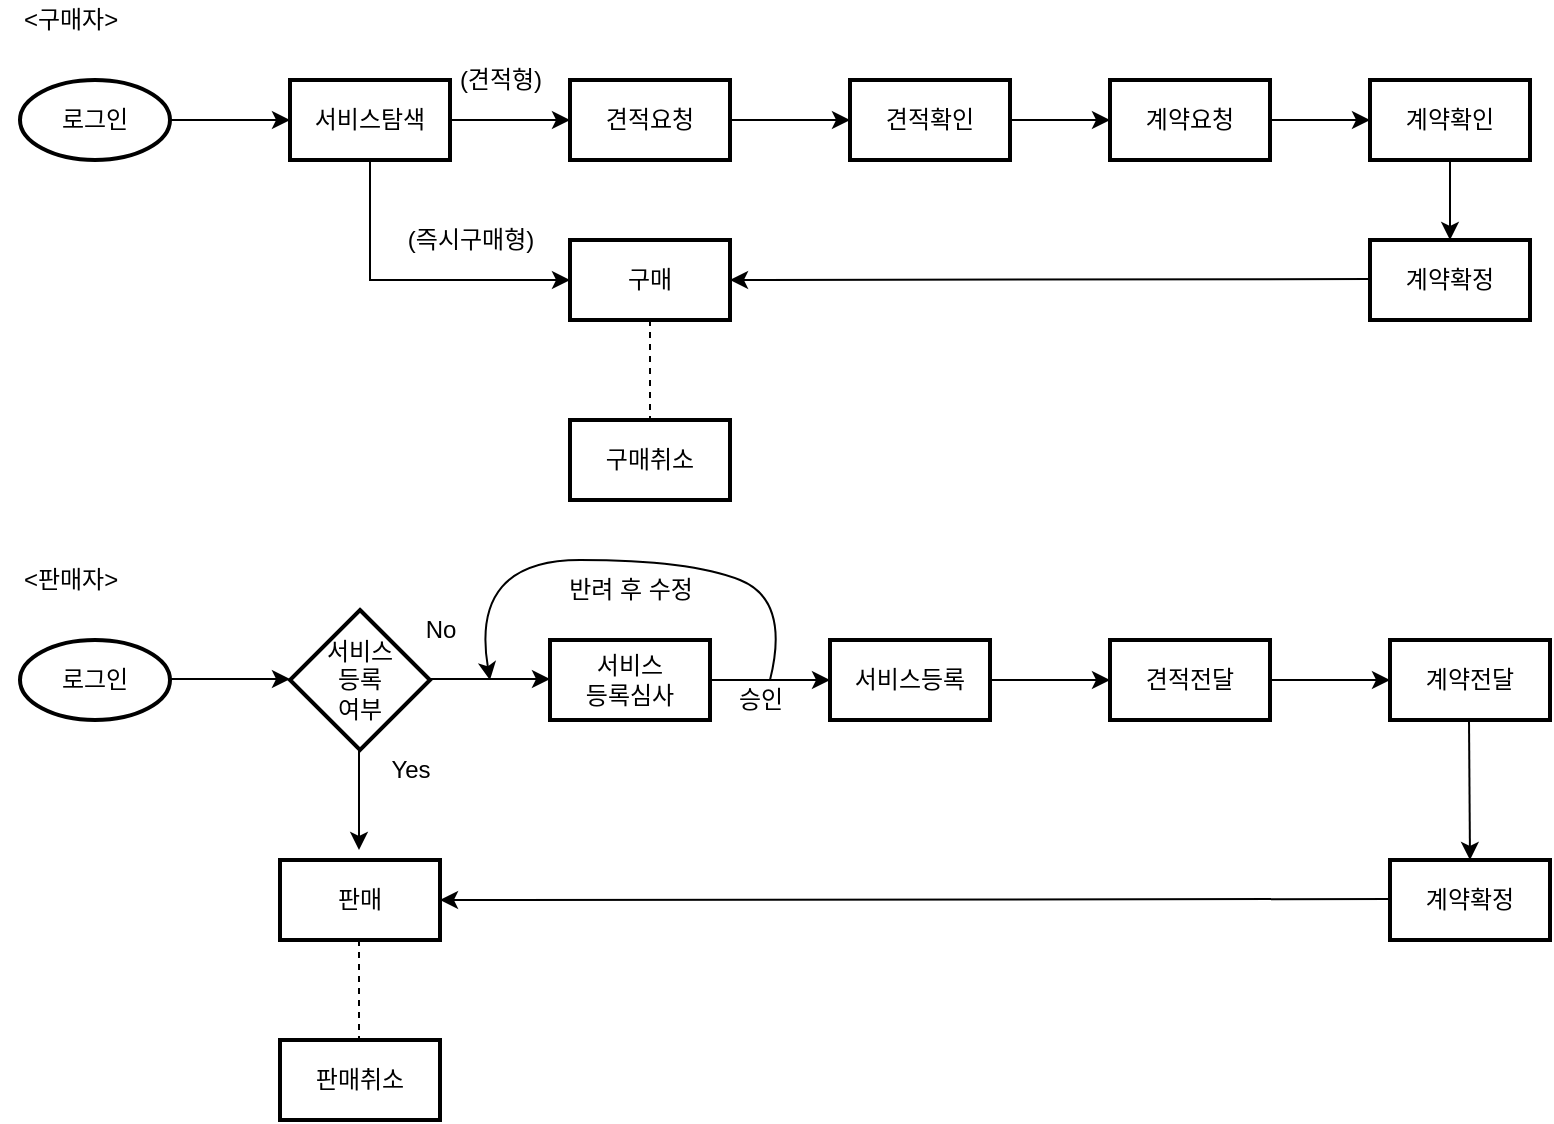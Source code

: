 <mxfile version="14.9.6" type="github">
  <diagram id="M5aYpJr7jo9P90h-YWN0" name="Page-1">
    <mxGraphModel dx="1038" dy="588" grid="1" gridSize="10" guides="1" tooltips="1" connect="1" arrows="1" fold="1" page="1" pageScale="1" pageWidth="827" pageHeight="1169" math="0" shadow="0">
      <root>
        <mxCell id="0" />
        <mxCell id="1" parent="0" />
        <mxCell id="rSPQiEW2BWppoo7q48J1-1" value="&amp;lt;구매자&amp;gt;" style="text;html=1;resizable=0;autosize=1;align=center;verticalAlign=middle;points=[];fillColor=none;strokeColor=none;rounded=0;" vertex="1" parent="1">
          <mxGeometry x="5" y="20" width="70" height="20" as="geometry" />
        </mxCell>
        <mxCell id="rSPQiEW2BWppoo7q48J1-2" value="&amp;lt;판매자&amp;gt;" style="text;html=1;resizable=0;autosize=1;align=center;verticalAlign=middle;points=[];fillColor=none;strokeColor=none;rounded=0;" vertex="1" parent="1">
          <mxGeometry x="5" y="300" width="70" height="20" as="geometry" />
        </mxCell>
        <mxCell id="rSPQiEW2BWppoo7q48J1-5" value="" style="edgeStyle=orthogonalEdgeStyle;rounded=0;orthogonalLoop=1;jettySize=auto;html=1;" edge="1" parent="1" source="rSPQiEW2BWppoo7q48J1-3" target="rSPQiEW2BWppoo7q48J1-4">
          <mxGeometry relative="1" as="geometry" />
        </mxCell>
        <mxCell id="rSPQiEW2BWppoo7q48J1-3" value="로그인" style="strokeWidth=2;html=1;shape=mxgraph.flowchart.start_1;whiteSpace=wrap;" vertex="1" parent="1">
          <mxGeometry x="15" y="60" width="75" height="40" as="geometry" />
        </mxCell>
        <mxCell id="rSPQiEW2BWppoo7q48J1-9" value="" style="edgeStyle=orthogonalEdgeStyle;rounded=0;orthogonalLoop=1;jettySize=auto;html=1;" edge="1" parent="1" source="rSPQiEW2BWppoo7q48J1-4">
          <mxGeometry relative="1" as="geometry">
            <mxPoint x="290" y="80" as="targetPoint" />
          </mxGeometry>
        </mxCell>
        <mxCell id="rSPQiEW2BWppoo7q48J1-11" value="" style="edgeStyle=orthogonalEdgeStyle;rounded=0;orthogonalLoop=1;jettySize=auto;html=1;entryX=0;entryY=0.5;entryDx=0;entryDy=0;" edge="1" parent="1" source="rSPQiEW2BWppoo7q48J1-4" target="rSPQiEW2BWppoo7q48J1-12">
          <mxGeometry relative="1" as="geometry">
            <mxPoint x="280" y="160" as="targetPoint" />
            <Array as="points">
              <mxPoint x="190" y="160" />
            </Array>
          </mxGeometry>
        </mxCell>
        <mxCell id="rSPQiEW2BWppoo7q48J1-4" value="서비스탐색" style="whiteSpace=wrap;html=1;strokeWidth=2;" vertex="1" parent="1">
          <mxGeometry x="150" y="60" width="80" height="40" as="geometry" />
        </mxCell>
        <mxCell id="rSPQiEW2BWppoo7q48J1-14" value="" style="edgeStyle=orthogonalEdgeStyle;rounded=0;orthogonalLoop=1;jettySize=auto;html=1;" edge="1" parent="1" source="rSPQiEW2BWppoo7q48J1-8">
          <mxGeometry relative="1" as="geometry">
            <mxPoint x="430" y="80" as="targetPoint" />
          </mxGeometry>
        </mxCell>
        <mxCell id="rSPQiEW2BWppoo7q48J1-8" value="견적요청" style="whiteSpace=wrap;html=1;strokeWidth=2;" vertex="1" parent="1">
          <mxGeometry x="290" y="60" width="80" height="40" as="geometry" />
        </mxCell>
        <mxCell id="rSPQiEW2BWppoo7q48J1-12" value="구매" style="whiteSpace=wrap;html=1;strokeWidth=2;" vertex="1" parent="1">
          <mxGeometry x="290" y="140" width="80" height="40" as="geometry" />
        </mxCell>
        <mxCell id="rSPQiEW2BWppoo7q48J1-16" value="" style="edgeStyle=orthogonalEdgeStyle;rounded=0;orthogonalLoop=1;jettySize=auto;html=1;" edge="1" parent="1" source="rSPQiEW2BWppoo7q48J1-13" target="rSPQiEW2BWppoo7q48J1-15">
          <mxGeometry relative="1" as="geometry" />
        </mxCell>
        <mxCell id="rSPQiEW2BWppoo7q48J1-13" value="견적확인" style="whiteSpace=wrap;html=1;strokeWidth=2;" vertex="1" parent="1">
          <mxGeometry x="430" y="60" width="80" height="40" as="geometry" />
        </mxCell>
        <mxCell id="rSPQiEW2BWppoo7q48J1-18" value="" style="edgeStyle=orthogonalEdgeStyle;rounded=0;orthogonalLoop=1;jettySize=auto;html=1;" edge="1" parent="1" source="rSPQiEW2BWppoo7q48J1-15" target="rSPQiEW2BWppoo7q48J1-17">
          <mxGeometry relative="1" as="geometry" />
        </mxCell>
        <mxCell id="rSPQiEW2BWppoo7q48J1-15" value="계약요청" style="whiteSpace=wrap;html=1;strokeWidth=2;" vertex="1" parent="1">
          <mxGeometry x="560" y="60" width="80" height="40" as="geometry" />
        </mxCell>
        <mxCell id="rSPQiEW2BWppoo7q48J1-22" value="" style="edgeStyle=orthogonalEdgeStyle;rounded=0;orthogonalLoop=1;jettySize=auto;html=1;" edge="1" parent="1" source="rSPQiEW2BWppoo7q48J1-17" target="rSPQiEW2BWppoo7q48J1-21">
          <mxGeometry relative="1" as="geometry" />
        </mxCell>
        <mxCell id="rSPQiEW2BWppoo7q48J1-17" value="계약확인" style="whiteSpace=wrap;html=1;strokeWidth=2;" vertex="1" parent="1">
          <mxGeometry x="690" y="60" width="80" height="40" as="geometry" />
        </mxCell>
        <mxCell id="rSPQiEW2BWppoo7q48J1-19" value="(견적형)" style="text;html=1;resizable=0;autosize=1;align=center;verticalAlign=middle;points=[];fillColor=none;strokeColor=none;rounded=0;" vertex="1" parent="1">
          <mxGeometry x="225" y="50" width="60" height="20" as="geometry" />
        </mxCell>
        <mxCell id="rSPQiEW2BWppoo7q48J1-20" value="(즉시구매형)" style="text;html=1;resizable=0;autosize=1;align=center;verticalAlign=middle;points=[];fillColor=none;strokeColor=none;rounded=0;" vertex="1" parent="1">
          <mxGeometry x="200" y="130" width="80" height="20" as="geometry" />
        </mxCell>
        <mxCell id="rSPQiEW2BWppoo7q48J1-21" value="계약확정" style="whiteSpace=wrap;html=1;strokeWidth=2;" vertex="1" parent="1">
          <mxGeometry x="690" y="140" width="80" height="40" as="geometry" />
        </mxCell>
        <mxCell id="rSPQiEW2BWppoo7q48J1-23" value="" style="edgeStyle=orthogonalEdgeStyle;rounded=0;orthogonalLoop=1;jettySize=auto;html=1;entryX=1;entryY=0.5;entryDx=0;entryDy=0;" edge="1" parent="1" target="rSPQiEW2BWppoo7q48J1-12">
          <mxGeometry relative="1" as="geometry">
            <mxPoint x="690" y="159.5" as="sourcePoint" />
            <mxPoint x="380" y="150" as="targetPoint" />
            <Array as="points" />
          </mxGeometry>
        </mxCell>
        <mxCell id="rSPQiEW2BWppoo7q48J1-24" value="" style="endArrow=none;dashed=1;html=1;entryX=0.5;entryY=0;entryDx=0;entryDy=0;" edge="1" parent="1" target="rSPQiEW2BWppoo7q48J1-25">
          <mxGeometry width="50" height="50" relative="1" as="geometry">
            <mxPoint x="330" y="180" as="sourcePoint" />
            <mxPoint x="330" y="230" as="targetPoint" />
          </mxGeometry>
        </mxCell>
        <mxCell id="rSPQiEW2BWppoo7q48J1-25" value="구매취소" style="whiteSpace=wrap;html=1;strokeWidth=2;" vertex="1" parent="1">
          <mxGeometry x="290" y="230" width="80" height="40" as="geometry" />
        </mxCell>
        <mxCell id="rSPQiEW2BWppoo7q48J1-26" value="로그인" style="strokeWidth=2;html=1;shape=mxgraph.flowchart.start_1;whiteSpace=wrap;" vertex="1" parent="1">
          <mxGeometry x="15" y="340" width="75" height="40" as="geometry" />
        </mxCell>
        <mxCell id="rSPQiEW2BWppoo7q48J1-30" value="" style="edgeStyle=orthogonalEdgeStyle;rounded=0;orthogonalLoop=1;jettySize=auto;html=1;" edge="1" parent="1">
          <mxGeometry relative="1" as="geometry">
            <mxPoint x="90" y="359.5" as="sourcePoint" />
            <mxPoint x="150" y="359.5" as="targetPoint" />
          </mxGeometry>
        </mxCell>
        <mxCell id="rSPQiEW2BWppoo7q48J1-31" value="서비스&lt;br&gt;등록&lt;br&gt;여부" style="strokeWidth=2;html=1;shape=mxgraph.flowchart.decision;whiteSpace=wrap;" vertex="1" parent="1">
          <mxGeometry x="150" y="325" width="70" height="70" as="geometry" />
        </mxCell>
        <mxCell id="rSPQiEW2BWppoo7q48J1-32" value="판매" style="whiteSpace=wrap;html=1;strokeWidth=2;" vertex="1" parent="1">
          <mxGeometry x="145" y="450" width="80" height="40" as="geometry" />
        </mxCell>
        <mxCell id="rSPQiEW2BWppoo7q48J1-35" value="" style="edgeStyle=orthogonalEdgeStyle;rounded=0;orthogonalLoop=1;jettySize=auto;html=1;" edge="1" parent="1">
          <mxGeometry relative="1" as="geometry">
            <mxPoint x="184.5" y="395" as="sourcePoint" />
            <mxPoint x="184.5" y="445" as="targetPoint" />
            <Array as="points">
              <mxPoint x="184.5" y="415" />
              <mxPoint x="184.5" y="415" />
            </Array>
          </mxGeometry>
        </mxCell>
        <mxCell id="rSPQiEW2BWppoo7q48J1-36" value="" style="endArrow=none;dashed=1;html=1;entryX=0.5;entryY=0;entryDx=0;entryDy=0;" edge="1" parent="1">
          <mxGeometry width="50" height="50" relative="1" as="geometry">
            <mxPoint x="184.5" y="490" as="sourcePoint" />
            <mxPoint x="184.5" y="540" as="targetPoint" />
          </mxGeometry>
        </mxCell>
        <mxCell id="rSPQiEW2BWppoo7q48J1-37" value="판매취소" style="whiteSpace=wrap;html=1;strokeWidth=2;" vertex="1" parent="1">
          <mxGeometry x="145" y="540" width="80" height="40" as="geometry" />
        </mxCell>
        <mxCell id="rSPQiEW2BWppoo7q48J1-38" value="Yes" style="text;html=1;resizable=0;autosize=1;align=center;verticalAlign=middle;points=[];fillColor=none;strokeColor=none;rounded=0;" vertex="1" parent="1">
          <mxGeometry x="195" y="395" width="30" height="20" as="geometry" />
        </mxCell>
        <mxCell id="rSPQiEW2BWppoo7q48J1-39" value="No" style="text;html=1;resizable=0;autosize=1;align=center;verticalAlign=middle;points=[];fillColor=none;strokeColor=none;rounded=0;" vertex="1" parent="1">
          <mxGeometry x="210" y="325" width="30" height="20" as="geometry" />
        </mxCell>
        <mxCell id="rSPQiEW2BWppoo7q48J1-40" value="" style="edgeStyle=orthogonalEdgeStyle;rounded=0;orthogonalLoop=1;jettySize=auto;html=1;" edge="1" parent="1">
          <mxGeometry relative="1" as="geometry">
            <mxPoint x="220" y="359.5" as="sourcePoint" />
            <mxPoint x="280" y="359.5" as="targetPoint" />
          </mxGeometry>
        </mxCell>
        <mxCell id="rSPQiEW2BWppoo7q48J1-43" value="" style="edgeStyle=orthogonalEdgeStyle;rounded=0;orthogonalLoop=1;jettySize=auto;html=1;" edge="1" parent="1" source="rSPQiEW2BWppoo7q48J1-41" target="rSPQiEW2BWppoo7q48J1-42">
          <mxGeometry relative="1" as="geometry" />
        </mxCell>
        <mxCell id="rSPQiEW2BWppoo7q48J1-41" value="서비스&lt;br&gt;등록심사" style="whiteSpace=wrap;html=1;strokeWidth=2;" vertex="1" parent="1">
          <mxGeometry x="280" y="340" width="80" height="40" as="geometry" />
        </mxCell>
        <mxCell id="rSPQiEW2BWppoo7q48J1-42" value="서비스등록" style="whiteSpace=wrap;html=1;strokeWidth=2;" vertex="1" parent="1">
          <mxGeometry x="420" y="340" width="80" height="40" as="geometry" />
        </mxCell>
        <mxCell id="rSPQiEW2BWppoo7q48J1-44" value="" style="curved=1;endArrow=classic;html=1;" edge="1" parent="1">
          <mxGeometry width="50" height="50" relative="1" as="geometry">
            <mxPoint x="390" y="360" as="sourcePoint" />
            <mxPoint x="250" y="360" as="targetPoint" />
            <Array as="points">
              <mxPoint x="400" y="320" />
              <mxPoint x="350" y="300" />
              <mxPoint x="240" y="300" />
            </Array>
          </mxGeometry>
        </mxCell>
        <mxCell id="rSPQiEW2BWppoo7q48J1-45" value="승인" style="text;html=1;resizable=0;autosize=1;align=center;verticalAlign=middle;points=[];fillColor=none;strokeColor=none;rounded=0;" vertex="1" parent="1">
          <mxGeometry x="365" y="360" width="40" height="20" as="geometry" />
        </mxCell>
        <mxCell id="rSPQiEW2BWppoo7q48J1-46" value="반려 후 수정" style="text;html=1;resizable=0;autosize=1;align=center;verticalAlign=middle;points=[];fillColor=none;strokeColor=none;rounded=0;" vertex="1" parent="1">
          <mxGeometry x="280" y="305" width="80" height="20" as="geometry" />
        </mxCell>
        <mxCell id="rSPQiEW2BWppoo7q48J1-47" value="" style="edgeStyle=orthogonalEdgeStyle;rounded=0;orthogonalLoop=1;jettySize=auto;html=1;" edge="1" parent="1">
          <mxGeometry relative="1" as="geometry">
            <mxPoint x="500" y="360" as="sourcePoint" />
            <mxPoint x="560" y="360" as="targetPoint" />
          </mxGeometry>
        </mxCell>
        <mxCell id="rSPQiEW2BWppoo7q48J1-48" value="견적전달" style="whiteSpace=wrap;html=1;strokeWidth=2;" vertex="1" parent="1">
          <mxGeometry x="560" y="340" width="80" height="40" as="geometry" />
        </mxCell>
        <mxCell id="rSPQiEW2BWppoo7q48J1-49" value="" style="edgeStyle=orthogonalEdgeStyle;rounded=0;orthogonalLoop=1;jettySize=auto;html=1;" edge="1" parent="1">
          <mxGeometry relative="1" as="geometry">
            <mxPoint x="640" y="360" as="sourcePoint" />
            <mxPoint x="700" y="360" as="targetPoint" />
          </mxGeometry>
        </mxCell>
        <mxCell id="rSPQiEW2BWppoo7q48J1-50" value="계약전달" style="whiteSpace=wrap;html=1;strokeWidth=2;" vertex="1" parent="1">
          <mxGeometry x="700" y="340" width="80" height="40" as="geometry" />
        </mxCell>
        <mxCell id="rSPQiEW2BWppoo7q48J1-51" value="" style="edgeStyle=orthogonalEdgeStyle;rounded=0;orthogonalLoop=1;jettySize=auto;html=1;entryX=0.5;entryY=0;entryDx=0;entryDy=0;" edge="1" parent="1" target="rSPQiEW2BWppoo7q48J1-52">
          <mxGeometry relative="1" as="geometry">
            <mxPoint x="739.5" y="380" as="sourcePoint" />
            <mxPoint x="739.5" y="420" as="targetPoint" />
          </mxGeometry>
        </mxCell>
        <mxCell id="rSPQiEW2BWppoo7q48J1-52" value="계약확정" style="whiteSpace=wrap;html=1;strokeWidth=2;" vertex="1" parent="1">
          <mxGeometry x="700" y="450" width="80" height="40" as="geometry" />
        </mxCell>
        <mxCell id="rSPQiEW2BWppoo7q48J1-54" value="" style="edgeStyle=orthogonalEdgeStyle;rounded=0;orthogonalLoop=1;jettySize=auto;html=1;entryX=1;entryY=0.5;entryDx=0;entryDy=0;" edge="1" parent="1" target="rSPQiEW2BWppoo7q48J1-32">
          <mxGeometry relative="1" as="geometry">
            <mxPoint x="700" y="469.5" as="sourcePoint" />
            <mxPoint x="380" y="470" as="targetPoint" />
            <Array as="points" />
          </mxGeometry>
        </mxCell>
      </root>
    </mxGraphModel>
  </diagram>
</mxfile>
